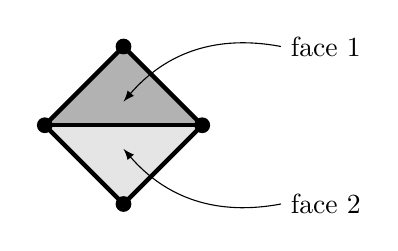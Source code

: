 \usetikzlibrary{patterns}
\begin{tikzpicture}

\tikzstyle{edge} = [draw, ultra thick]
\tikzstyle{vertex} = [draw] 

\coordinate (A) at (-1,0);
\coordinate (B) at (1,0);
\coordinate (C) at (0,1);
\coordinate (D) at (0,-1);

\fill[gray!60] (A)--(C)--(B)--cycle;
\fill[gray!20] (A)--(D)--(B)--cycle;

\fill (A) circle (0.1);
\fill (B) circle (0.1);
\fill (C) circle (0.1);
\fill (D) circle (0.1);

\draw[edge] (A) -- (B);
\draw[edge] (A) -- (C) -- (B) -- (D) -- cycle;


\draw[<-,>=latex] (0,0.3) to [bend left] (2,1) node[right] {face 1};

\draw[<-,>=latex] (0,-0.3) to [bend right] (2,-1) node[right] {face 2};

\end{tikzpicture}